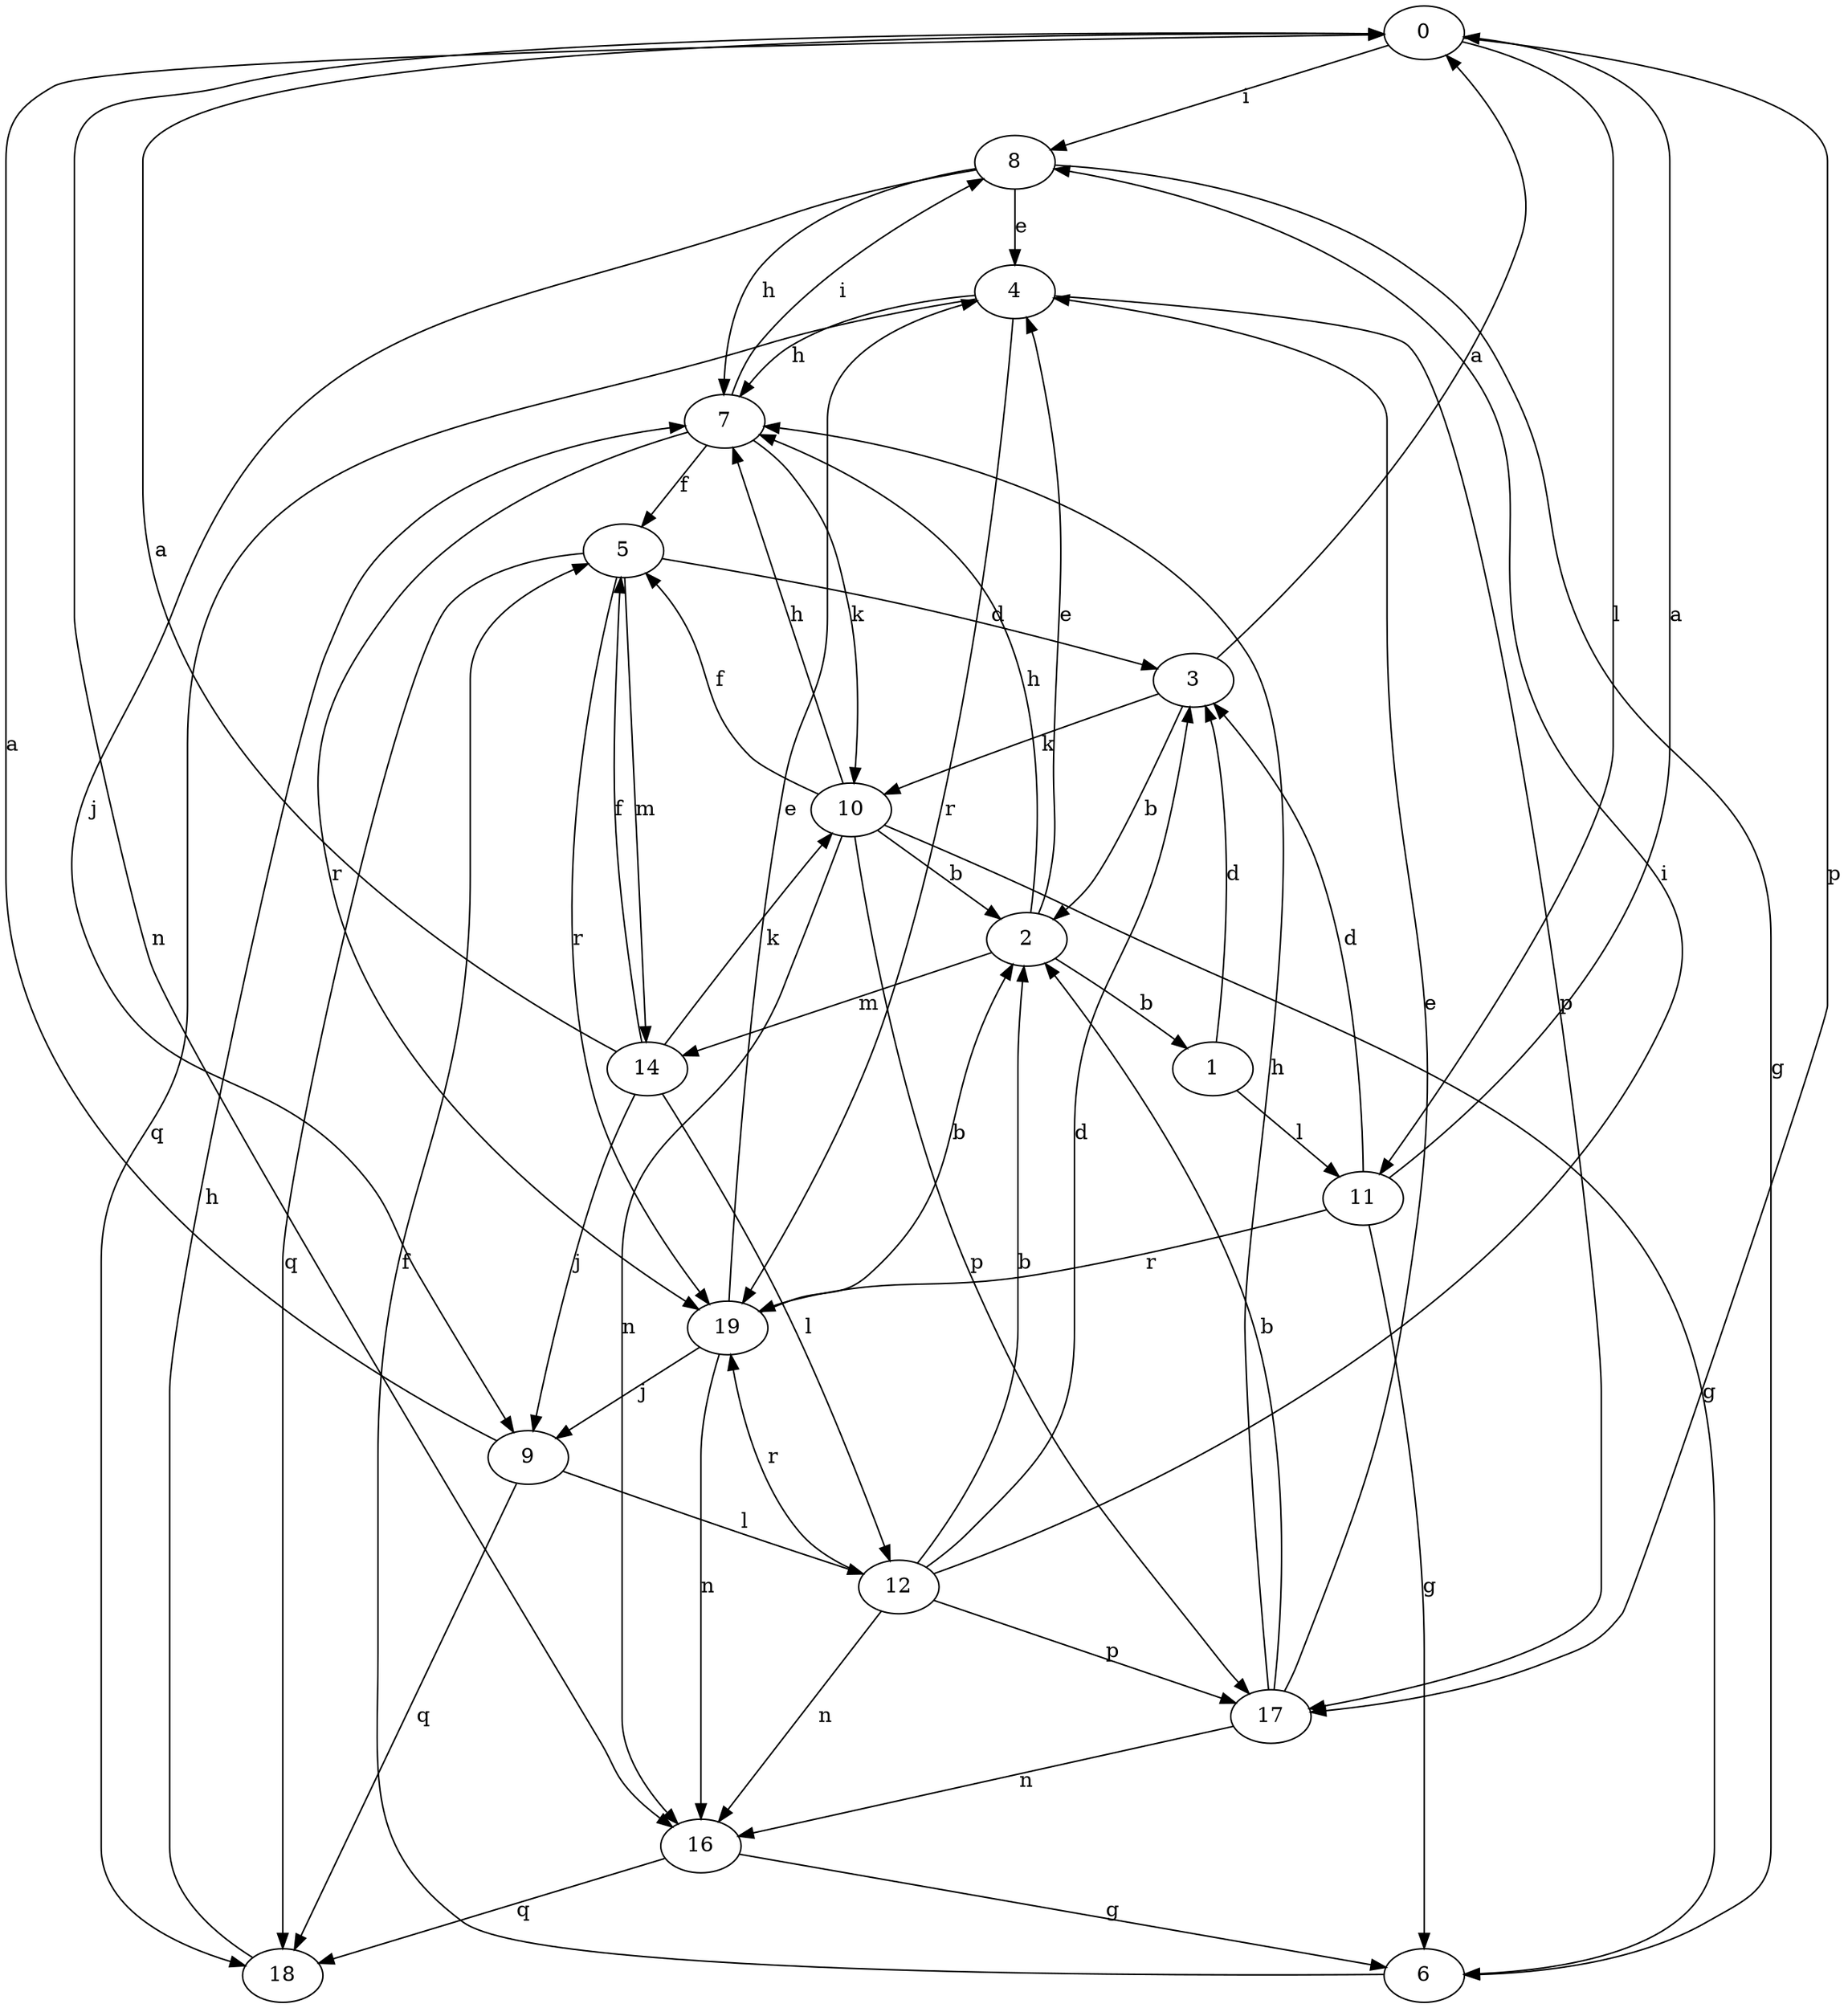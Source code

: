 strict digraph  {
0;
1;
2;
3;
4;
5;
6;
7;
8;
9;
10;
11;
12;
14;
16;
17;
18;
19;
0 -> 8  [label=i];
0 -> 11  [label=l];
0 -> 16  [label=n];
0 -> 17  [label=p];
1 -> 3  [label=d];
1 -> 11  [label=l];
2 -> 1  [label=b];
2 -> 4  [label=e];
2 -> 7  [label=h];
2 -> 14  [label=m];
3 -> 0  [label=a];
3 -> 2  [label=b];
3 -> 10  [label=k];
4 -> 7  [label=h];
4 -> 17  [label=p];
4 -> 18  [label=q];
4 -> 19  [label=r];
5 -> 3  [label=d];
5 -> 14  [label=m];
5 -> 18  [label=q];
5 -> 19  [label=r];
6 -> 5  [label=f];
7 -> 5  [label=f];
7 -> 8  [label=i];
7 -> 10  [label=k];
7 -> 19  [label=r];
8 -> 4  [label=e];
8 -> 6  [label=g];
8 -> 7  [label=h];
8 -> 9  [label=j];
9 -> 0  [label=a];
9 -> 12  [label=l];
9 -> 18  [label=q];
10 -> 2  [label=b];
10 -> 5  [label=f];
10 -> 6  [label=g];
10 -> 7  [label=h];
10 -> 16  [label=n];
10 -> 17  [label=p];
11 -> 0  [label=a];
11 -> 3  [label=d];
11 -> 6  [label=g];
11 -> 19  [label=r];
12 -> 2  [label=b];
12 -> 3  [label=d];
12 -> 8  [label=i];
12 -> 16  [label=n];
12 -> 17  [label=p];
12 -> 19  [label=r];
14 -> 0  [label=a];
14 -> 5  [label=f];
14 -> 9  [label=j];
14 -> 10  [label=k];
14 -> 12  [label=l];
16 -> 6  [label=g];
16 -> 18  [label=q];
17 -> 2  [label=b];
17 -> 4  [label=e];
17 -> 7  [label=h];
17 -> 16  [label=n];
18 -> 7  [label=h];
19 -> 2  [label=b];
19 -> 4  [label=e];
19 -> 9  [label=j];
19 -> 16  [label=n];
}
